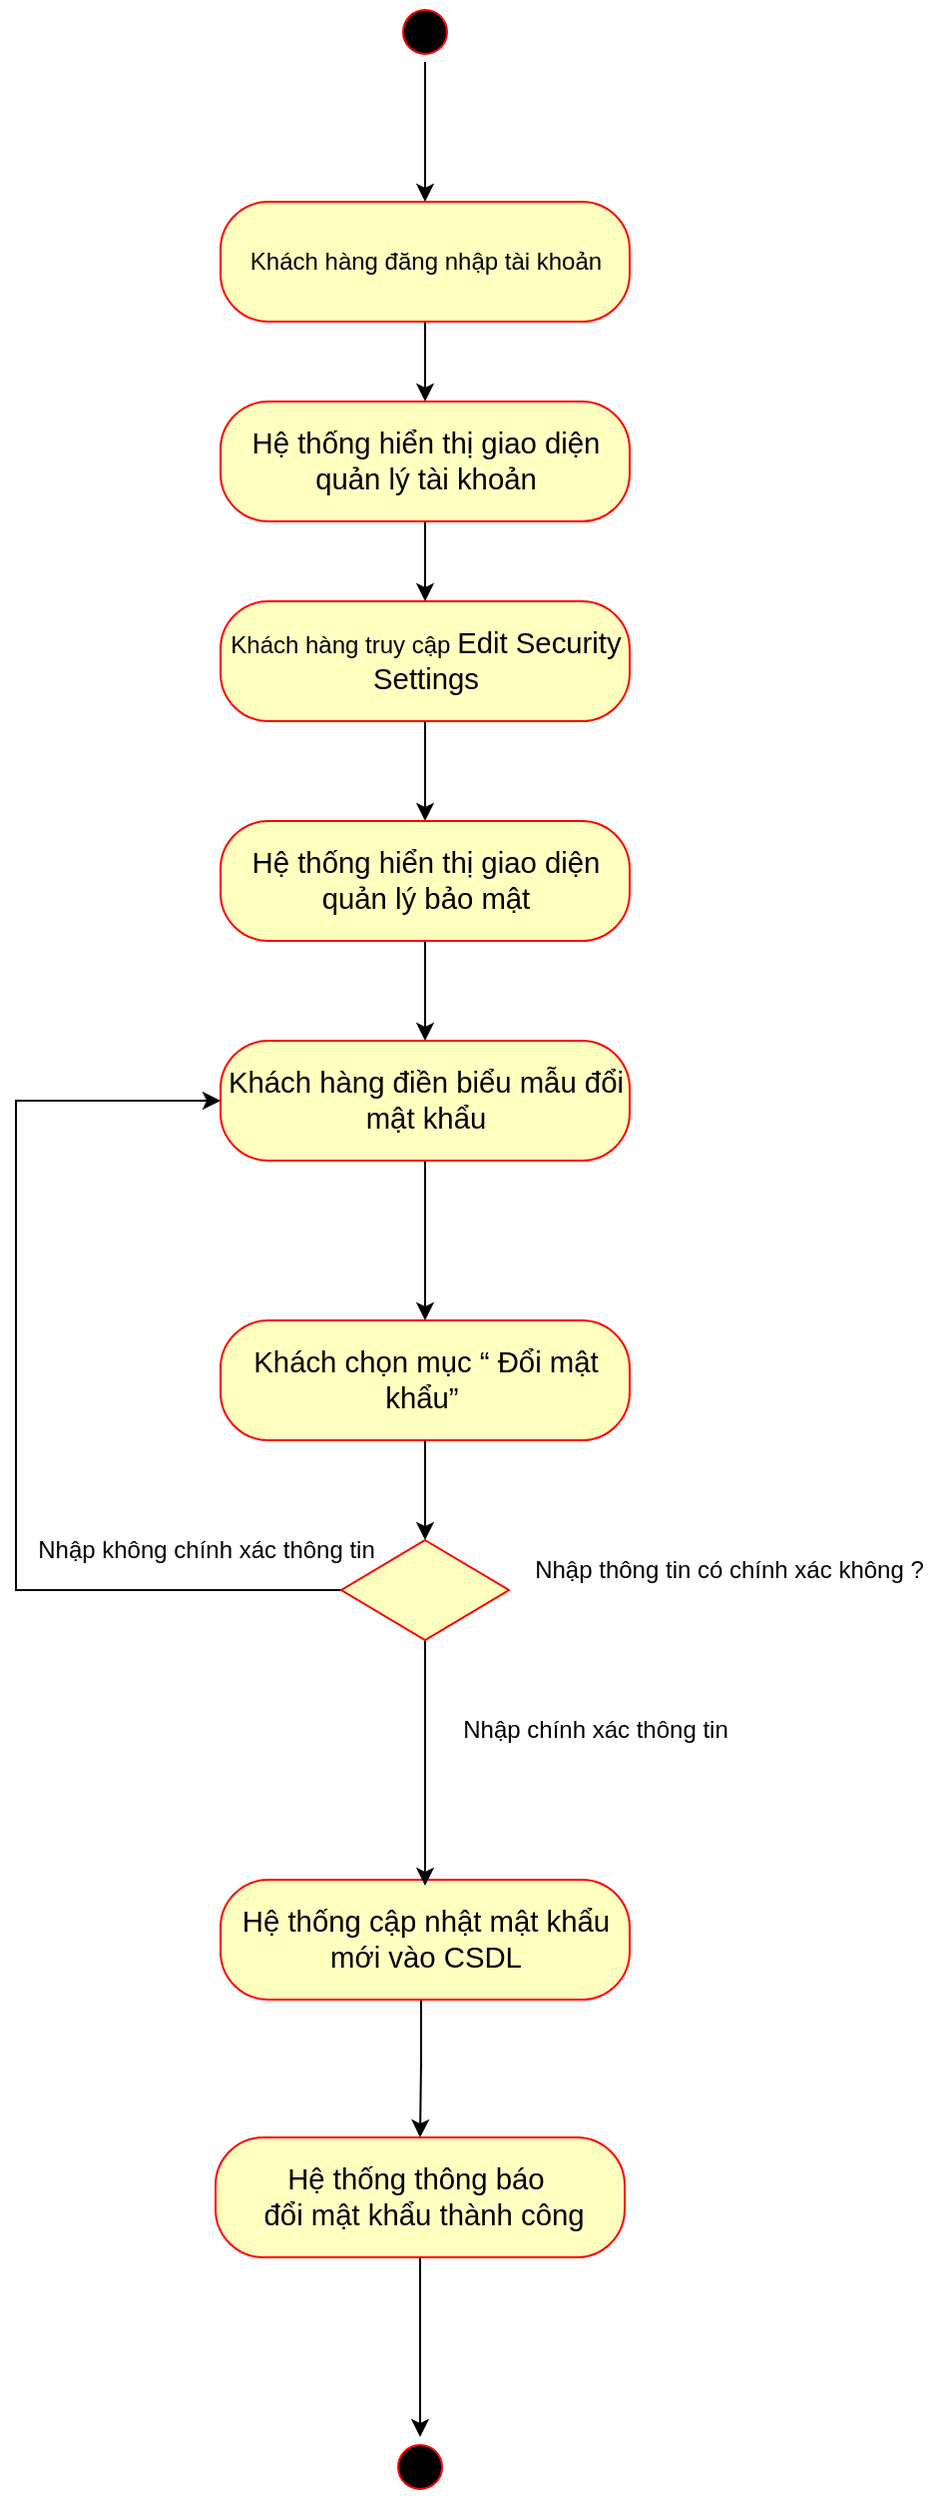 <mxfile version="20.5.3" type="device"><diagram id="WM7_B9Y1rq9JP3oKVDfU" name="Trang-6"><mxGraphModel dx="1342" dy="614" grid="1" gridSize="10" guides="1" tooltips="1" connect="1" arrows="1" fold="1" page="1" pageScale="1" pageWidth="827" pageHeight="1169" math="0" shadow="0"><root><mxCell id="0"/><mxCell id="1" parent="0"/><mxCell id="gVpvYtOZoU_2GQoMcccv-1" style="edgeStyle=orthogonalEdgeStyle;rounded=0;orthogonalLoop=1;jettySize=auto;html=1;entryX=0.5;entryY=0;entryDx=0;entryDy=0;startArrow=none;startFill=0;endArrow=classic;endFill=1;" parent="1" source="gVpvYtOZoU_2GQoMcccv-2" target="gVpvYtOZoU_2GQoMcccv-6" edge="1"><mxGeometry relative="1" as="geometry"/></mxCell><mxCell id="gVpvYtOZoU_2GQoMcccv-2" value="" style="ellipse;html=1;shape=startState;fillColor=#000000;strokeColor=#ff0000;fontFamily=Helvetica;" parent="1" vertex="1"><mxGeometry x="210" y="100" width="30" height="30" as="geometry"/></mxCell><mxCell id="gVpvYtOZoU_2GQoMcccv-3" style="edgeStyle=orthogonalEdgeStyle;rounded=0;orthogonalLoop=1;jettySize=auto;html=1;entryX=0.5;entryY=0;entryDx=0;entryDy=0;startArrow=none;startFill=0;endArrow=classic;endFill=1;" parent="1" source="gVpvYtOZoU_2GQoMcccv-4" target="gVpvYtOZoU_2GQoMcccv-10" edge="1"><mxGeometry relative="1" as="geometry"/></mxCell><mxCell id="gVpvYtOZoU_2GQoMcccv-4" value="Khách hàng truy cập&amp;nbsp;&lt;span id=&quot;docs-internal-guid-c46157a8-7fff-599b-7e33-ecd2c7dca1f7&quot;&gt;&lt;span style=&quot;font-size: 11pt; font-family: Calibri, sans-serif; background-color: transparent; font-variant-numeric: normal; font-variant-east-asian: normal; vertical-align: baseline;&quot;&gt;Edit Security Settings&lt;/span&gt;&lt;/span&gt;" style="rounded=1;whiteSpace=wrap;html=1;arcSize=40;fontColor=#000000;fillColor=#ffffc0;strokeColor=#ff0000;fontFamily=Helvetica;" parent="1" vertex="1"><mxGeometry x="122.5" y="400" width="205" height="60" as="geometry"/></mxCell><mxCell id="gVpvYtOZoU_2GQoMcccv-5" style="edgeStyle=orthogonalEdgeStyle;rounded=0;orthogonalLoop=1;jettySize=auto;html=1;startArrow=none;startFill=0;endArrow=classic;endFill=1;" parent="1" source="gVpvYtOZoU_2GQoMcccv-6" target="gVpvYtOZoU_2GQoMcccv-8" edge="1"><mxGeometry relative="1" as="geometry"/></mxCell><mxCell id="gVpvYtOZoU_2GQoMcccv-6" value="Khách hàng đăng nhập tài khoản" style="rounded=1;whiteSpace=wrap;html=1;arcSize=40;fontColor=#000000;fillColor=#ffffc0;strokeColor=#ff0000;fontFamily=Helvetica;" parent="1" vertex="1"><mxGeometry x="122.5" y="200" width="205" height="60" as="geometry"/></mxCell><mxCell id="gVpvYtOZoU_2GQoMcccv-7" style="edgeStyle=orthogonalEdgeStyle;rounded=0;orthogonalLoop=1;jettySize=auto;html=1;entryX=0.5;entryY=0;entryDx=0;entryDy=0;startArrow=none;startFill=0;endArrow=classic;endFill=1;" parent="1" source="gVpvYtOZoU_2GQoMcccv-8" target="gVpvYtOZoU_2GQoMcccv-4" edge="1"><mxGeometry relative="1" as="geometry"/></mxCell><mxCell id="gVpvYtOZoU_2GQoMcccv-8" value="&lt;span id=&quot;docs-internal-guid-a755cbce-7fff-5603-da7d-0f5ff9f60d26&quot;&gt;&lt;span style=&quot;font-size: 11pt; font-family: Calibri, sans-serif; background-color: transparent; font-variant-numeric: normal; font-variant-east-asian: normal; vertical-align: baseline;&quot;&gt;Hệ thống hiển thị giao diện quản lý tài khoản&lt;/span&gt;&lt;/span&gt;" style="rounded=1;whiteSpace=wrap;html=1;arcSize=40;fontColor=#000000;fillColor=#ffffc0;strokeColor=#ff0000;fontFamily=Helvetica;" parent="1" vertex="1"><mxGeometry x="122.5" y="300" width="205" height="60" as="geometry"/></mxCell><mxCell id="gVpvYtOZoU_2GQoMcccv-9" style="edgeStyle=orthogonalEdgeStyle;rounded=0;orthogonalLoop=1;jettySize=auto;html=1;entryX=0.5;entryY=0;entryDx=0;entryDy=0;startArrow=none;startFill=0;endArrow=classic;endFill=1;" parent="1" source="gVpvYtOZoU_2GQoMcccv-10" target="gVpvYtOZoU_2GQoMcccv-12" edge="1"><mxGeometry relative="1" as="geometry"/></mxCell><mxCell id="gVpvYtOZoU_2GQoMcccv-10" value="&lt;span id=&quot;docs-internal-guid-7bbbeb5b-7fff-5ca4-90aa-0212f282a2bc&quot;&gt;&lt;p style=&quot;line-height:1.2;margin-top:0pt;margin-bottom:0pt;&quot; dir=&quot;ltr&quot;&gt;&lt;span id=&quot;docs-internal-guid-22c4adf3-7fff-aac8-0c8c-646d39f8e503&quot;&gt;&lt;/span&gt;&lt;/p&gt;&lt;p style=&quot;line-height:1.2;margin-top:0pt;margin-bottom:0pt;&quot; dir=&quot;ltr&quot;&gt;&lt;span style=&quot;font-size: 11pt; font-family: Calibri, sans-serif; color: rgb(0, 0, 0); background-color: transparent; font-weight: 400; font-style: normal; font-variant: normal; text-decoration: none; vertical-align: baseline;&quot;&gt;Hệ thống hiển thị giao diện quản lý bảo mật&lt;/span&gt;&lt;/p&gt;&lt;/span&gt;" style="rounded=1;whiteSpace=wrap;html=1;arcSize=40;fontColor=#000000;fillColor=#ffffc0;strokeColor=#ff0000;fontFamily=Helvetica;" parent="1" vertex="1"><mxGeometry x="122.5" y="510" width="205" height="60" as="geometry"/></mxCell><mxCell id="gVpvYtOZoU_2GQoMcccv-11" style="edgeStyle=orthogonalEdgeStyle;rounded=0;orthogonalLoop=1;jettySize=auto;html=1;entryX=0.5;entryY=0;entryDx=0;entryDy=0;startArrow=none;startFill=0;endArrow=classic;endFill=1;" parent="1" source="gVpvYtOZoU_2GQoMcccv-12" target="gVpvYtOZoU_2GQoMcccv-14" edge="1"><mxGeometry relative="1" as="geometry"/></mxCell><mxCell id="gVpvYtOZoU_2GQoMcccv-12" value="&lt;span id=&quot;docs-internal-guid-7bbbeb5b-7fff-5ca4-90aa-0212f282a2bc&quot;&gt;&lt;p style=&quot;line-height:1.2;margin-top:0pt;margin-bottom:0pt;&quot; dir=&quot;ltr&quot;&gt;&lt;span id=&quot;docs-internal-guid-923ac060-7fff-1fe2-8774-9114eb841b8d&quot;&gt;&lt;/span&gt;&lt;/p&gt;&lt;p style=&quot;line-height:1.2;margin-top:0pt;margin-bottom:0pt;&quot; dir=&quot;ltr&quot;&gt;&lt;span id=&quot;docs-internal-guid-e6479881-7fff-e8f2-3632-55e04f98d774&quot;&gt;&lt;span style=&quot;font-size: 11pt; font-family: Calibri, sans-serif; background-color: transparent; font-variant-numeric: normal; font-variant-east-asian: normal; vertical-align: baseline;&quot;&gt;Khách hàng điền biểu mẫu đổi mật khẩu&lt;/span&gt;&lt;/span&gt;&lt;br&gt;&lt;/p&gt;&lt;/span&gt;" style="rounded=1;whiteSpace=wrap;html=1;arcSize=40;fontColor=#000000;fillColor=#ffffc0;strokeColor=#ff0000;fontFamily=Helvetica;" parent="1" vertex="1"><mxGeometry x="122.5" y="620" width="205" height="60" as="geometry"/></mxCell><mxCell id="N5ifp7w7vRG1QFIWe4pK-2" style="edgeStyle=orthogonalEdgeStyle;rounded=0;orthogonalLoop=1;jettySize=auto;html=1;" edge="1" parent="1" source="gVpvYtOZoU_2GQoMcccv-14" target="N5ifp7w7vRG1QFIWe4pK-1"><mxGeometry relative="1" as="geometry"/></mxCell><mxCell id="gVpvYtOZoU_2GQoMcccv-14" value="&lt;span id=&quot;docs-internal-guid-7bbbeb5b-7fff-5ca4-90aa-0212f282a2bc&quot;&gt;&lt;p style=&quot;line-height:1.2;margin-top:0pt;margin-bottom:0pt;&quot; dir=&quot;ltr&quot;&gt;&lt;span id=&quot;docs-internal-guid-923ac060-7fff-1fe2-8774-9114eb841b8d&quot;&gt;&lt;/span&gt;&lt;/p&gt;&lt;p style=&quot;line-height:1.2;margin-top:0pt;margin-bottom:0pt;&quot; dir=&quot;ltr&quot;&gt;&lt;span style=&quot;font-size: 11pt; font-family: Calibri, sans-serif; color: rgb(0, 0, 0); background-color: transparent; font-weight: 400; font-style: normal; font-variant: normal; text-decoration: none; vertical-align: baseline;&quot;&gt;Khách c&lt;span id=&quot;docs-internal-guid-a892af08-7fff-4648-7f8b-b3ca755fa5f3&quot;&gt;&lt;span style=&quot;font-size: 11pt; background-color: transparent; font-variant-numeric: normal; font-variant-east-asian: normal; vertical-align: baseline;&quot;&gt;họn mục “ Đổi mật khẩu”&lt;/span&gt;&lt;/span&gt;&amp;nbsp;&lt;/span&gt;&lt;/p&gt;&lt;/span&gt;" style="rounded=1;whiteSpace=wrap;html=1;arcSize=40;fontColor=#000000;fillColor=#ffffc0;strokeColor=#ff0000;fontFamily=Helvetica;" parent="1" vertex="1"><mxGeometry x="122.5" y="760" width="205" height="60" as="geometry"/></mxCell><mxCell id="gVpvYtOZoU_2GQoMcccv-15" value="" style="ellipse;html=1;shape=startState;fillColor=#000000;strokeColor=#ff0000;fontFamily=Helvetica;" parent="1" vertex="1"><mxGeometry x="207.5" y="1179" width="30" height="30" as="geometry"/></mxCell><mxCell id="gVpvYtOZoU_2GQoMcccv-16" style="edgeStyle=orthogonalEdgeStyle;rounded=0;orthogonalLoop=1;jettySize=auto;html=1;entryX=0.5;entryY=0;entryDx=0;entryDy=0;" parent="1" target="gVpvYtOZoU_2GQoMcccv-21" edge="1"><mxGeometry relative="1" as="geometry"><mxPoint x="230" y="1090" as="sourcePoint"/><Array as="points"><mxPoint x="223" y="1090"/><mxPoint x="223" y="1130"/></Array></mxGeometry></mxCell><mxCell id="gVpvYtOZoU_2GQoMcccv-19" value="&lt;font face=&quot;calibri, sans-serif&quot;&gt;&lt;span style=&quot;font-size: 14.667px;&quot;&gt;Hệ thống cập nhật mật khẩu mới vào CSDL&lt;/span&gt;&lt;/font&gt;" style="rounded=1;whiteSpace=wrap;html=1;arcSize=40;fontColor=#000000;fillColor=#ffffc0;strokeColor=#ff0000;fontFamily=Helvetica;" parent="1" vertex="1"><mxGeometry x="122.5" y="1040" width="205" height="60" as="geometry"/></mxCell><mxCell id="gVpvYtOZoU_2GQoMcccv-20" style="edgeStyle=orthogonalEdgeStyle;rounded=0;orthogonalLoop=1;jettySize=auto;html=1;entryX=0.5;entryY=0;entryDx=0;entryDy=0;" parent="1" source="gVpvYtOZoU_2GQoMcccv-21" target="gVpvYtOZoU_2GQoMcccv-22" edge="1"><mxGeometry relative="1" as="geometry"/></mxCell><mxCell id="gVpvYtOZoU_2GQoMcccv-21" value="&lt;font face=&quot;calibri, sans-serif&quot;&gt;&lt;span style=&quot;font-size: 14.667px&quot;&gt;Hệ thống thông báo&amp;nbsp;&lt;/span&gt;&lt;/font&gt;&lt;span id=&quot;docs-internal-guid-1d08b6fa-7fff-2942-9679-0affb5d9a435&quot;&gt;&lt;p style=&quot;line-height:1.2;margin-top:0pt;margin-bottom:0pt;&quot; dir=&quot;ltr&quot;&gt;&lt;span style=&quot;font-size: 11pt; font-family: Calibri, sans-serif; background-color: transparent; font-variant-numeric: normal; font-variant-east-asian: normal; vertical-align: baseline;&quot;&gt;&amp;nbsp;đổi mật khẩu thành công&lt;/span&gt;&lt;/p&gt;&lt;/span&gt;" style="rounded=1;whiteSpace=wrap;html=1;arcSize=40;fontColor=#000000;fillColor=#ffffc0;strokeColor=#ff0000;fontFamily=Helvetica;" parent="1" vertex="1"><mxGeometry x="120" y="1169" width="205" height="60" as="geometry"/></mxCell><mxCell id="gVpvYtOZoU_2GQoMcccv-22" value="" style="ellipse;html=1;shape=startState;fillColor=#000000;strokeColor=#ff0000;fontFamily=Helvetica;" parent="1" vertex="1"><mxGeometry x="207.5" y="1319" width="30" height="30" as="geometry"/></mxCell><mxCell id="N5ifp7w7vRG1QFIWe4pK-4" style="edgeStyle=orthogonalEdgeStyle;rounded=0;orthogonalLoop=1;jettySize=auto;html=1;entryX=0;entryY=0.5;entryDx=0;entryDy=0;" edge="1" parent="1" source="N5ifp7w7vRG1QFIWe4pK-1" target="gVpvYtOZoU_2GQoMcccv-12"><mxGeometry relative="1" as="geometry"><Array as="points"><mxPoint x="20" y="895"/><mxPoint x="20" y="650"/></Array></mxGeometry></mxCell><mxCell id="N5ifp7w7vRG1QFIWe4pK-6" style="edgeStyle=orthogonalEdgeStyle;rounded=0;orthogonalLoop=1;jettySize=auto;html=1;" edge="1" parent="1" source="N5ifp7w7vRG1QFIWe4pK-1"><mxGeometry relative="1" as="geometry"><mxPoint x="225" y="1042.976" as="targetPoint"/><Array as="points"><mxPoint x="225" y="1000"/><mxPoint x="225" y="1000"/></Array></mxGeometry></mxCell><mxCell id="N5ifp7w7vRG1QFIWe4pK-1" value="" style="rhombus;whiteSpace=wrap;html=1;fillColor=#ffffc0;strokeColor=#ff0000;fontFamily=Helvetica;" vertex="1" parent="1"><mxGeometry x="183" y="870" width="84" height="50" as="geometry"/></mxCell><mxCell id="N5ifp7w7vRG1QFIWe4pK-3" value="Nhập thông tin có chính xác không ?" style="text;html=1;align=center;verticalAlign=middle;resizable=0;points=[];autosize=1;strokeColor=none;fillColor=none;" vertex="1" parent="1"><mxGeometry x="267" y="870" width="220" height="30" as="geometry"/></mxCell><mxCell id="N5ifp7w7vRG1QFIWe4pK-5" value="Nhập không chính xác thông tin" style="text;html=1;align=center;verticalAlign=middle;resizable=0;points=[];autosize=1;strokeColor=none;fillColor=none;" vertex="1" parent="1"><mxGeometry x="20" y="860" width="190" height="30" as="geometry"/></mxCell><mxCell id="N5ifp7w7vRG1QFIWe4pK-7" value="Nhập chính xác thông tin" style="text;html=1;align=center;verticalAlign=middle;resizable=0;points=[];autosize=1;strokeColor=none;fillColor=none;" vertex="1" parent="1"><mxGeometry x="230" y="950" width="160" height="30" as="geometry"/></mxCell></root></mxGraphModel></diagram></mxfile>